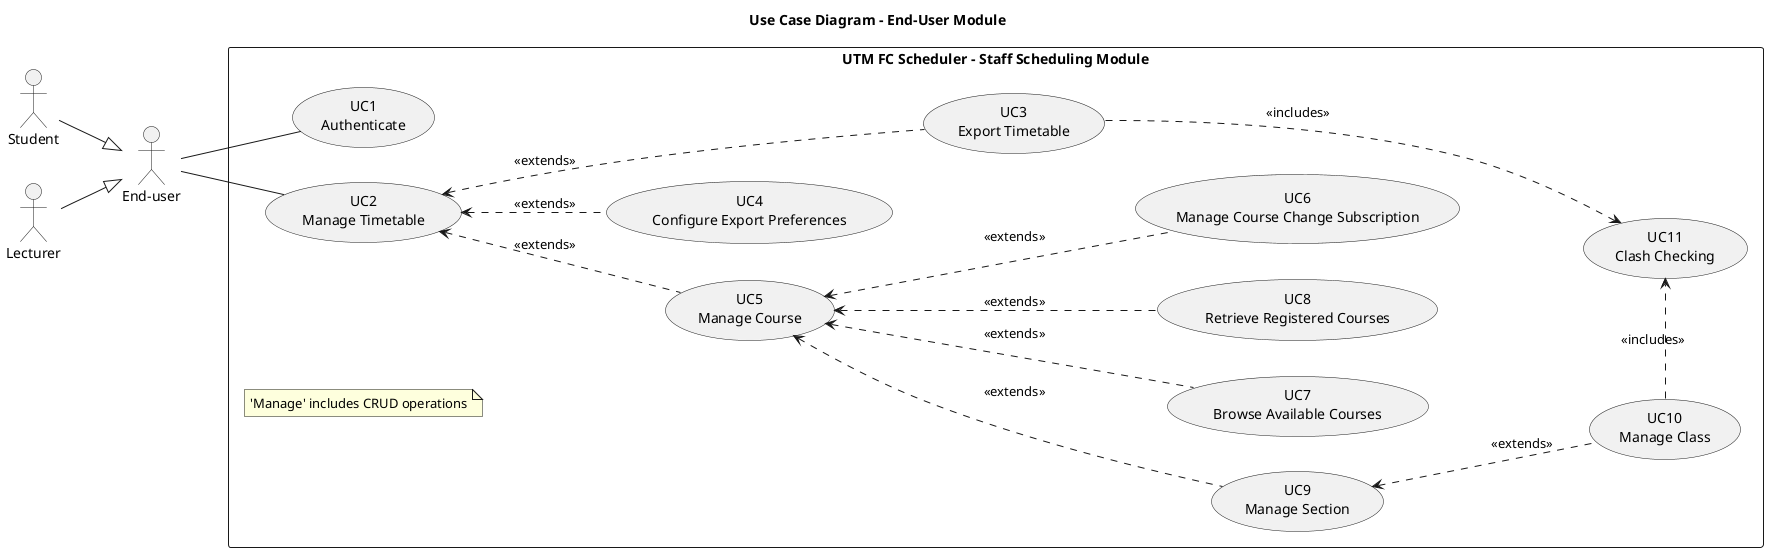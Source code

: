 @startuml Use Case Diagram - End-User Module

title Use Case Diagram - End-User Module
left to right direction

' Actors
"End-user" as EU
Student --|> EU
Lecturer --|> EU


' Use Cases
rectangle "UTM FC Scheduler - Staff Scheduling Module" {
    usecase (UC1\nAuthenticate) as UC1
    usecase (UC2\nManage Timetable) as UC2
    usecase (UC3\nExport Timetable) as UC3
    usecase (UC4\nConfigure Export Preferences) as UC4
    usecase (UC5\nManage Course) as UC5
    usecase (UC6\nManage Course Change Subscription) as UC6
    usecase (UC7\nBrowse Available Courses) as UC7
    usecase (UC8\nRetrieve Registered Courses) as UC8
    usecase (UC9\nManage Section) as UC9
    usecase (UC10\nManage Class) as UC10
    usecase (UC11\nClash Checking) as UC11

    note "'Manage' includes CRUD operations" as N1
}


' Associations
EU -- UC1
EU -- UC2
UC2 <.. UC3 : <<extends>>
UC2 <.. UC4 : <<extends>>
UC2 <.. UC5 : <<extends>>
UC5 <.. UC6 : <<extends>>
UC5 <.. UC7 : <<extends>>
UC5 <.. UC8 : <<extends>>
UC5 <.. UC9 : <<extends>>
UC9 <.. UC10 : <<extends>>
UC10 .> UC11 : <<includes>>
UC3 .> UC11 : <<includes>>

@enduml
